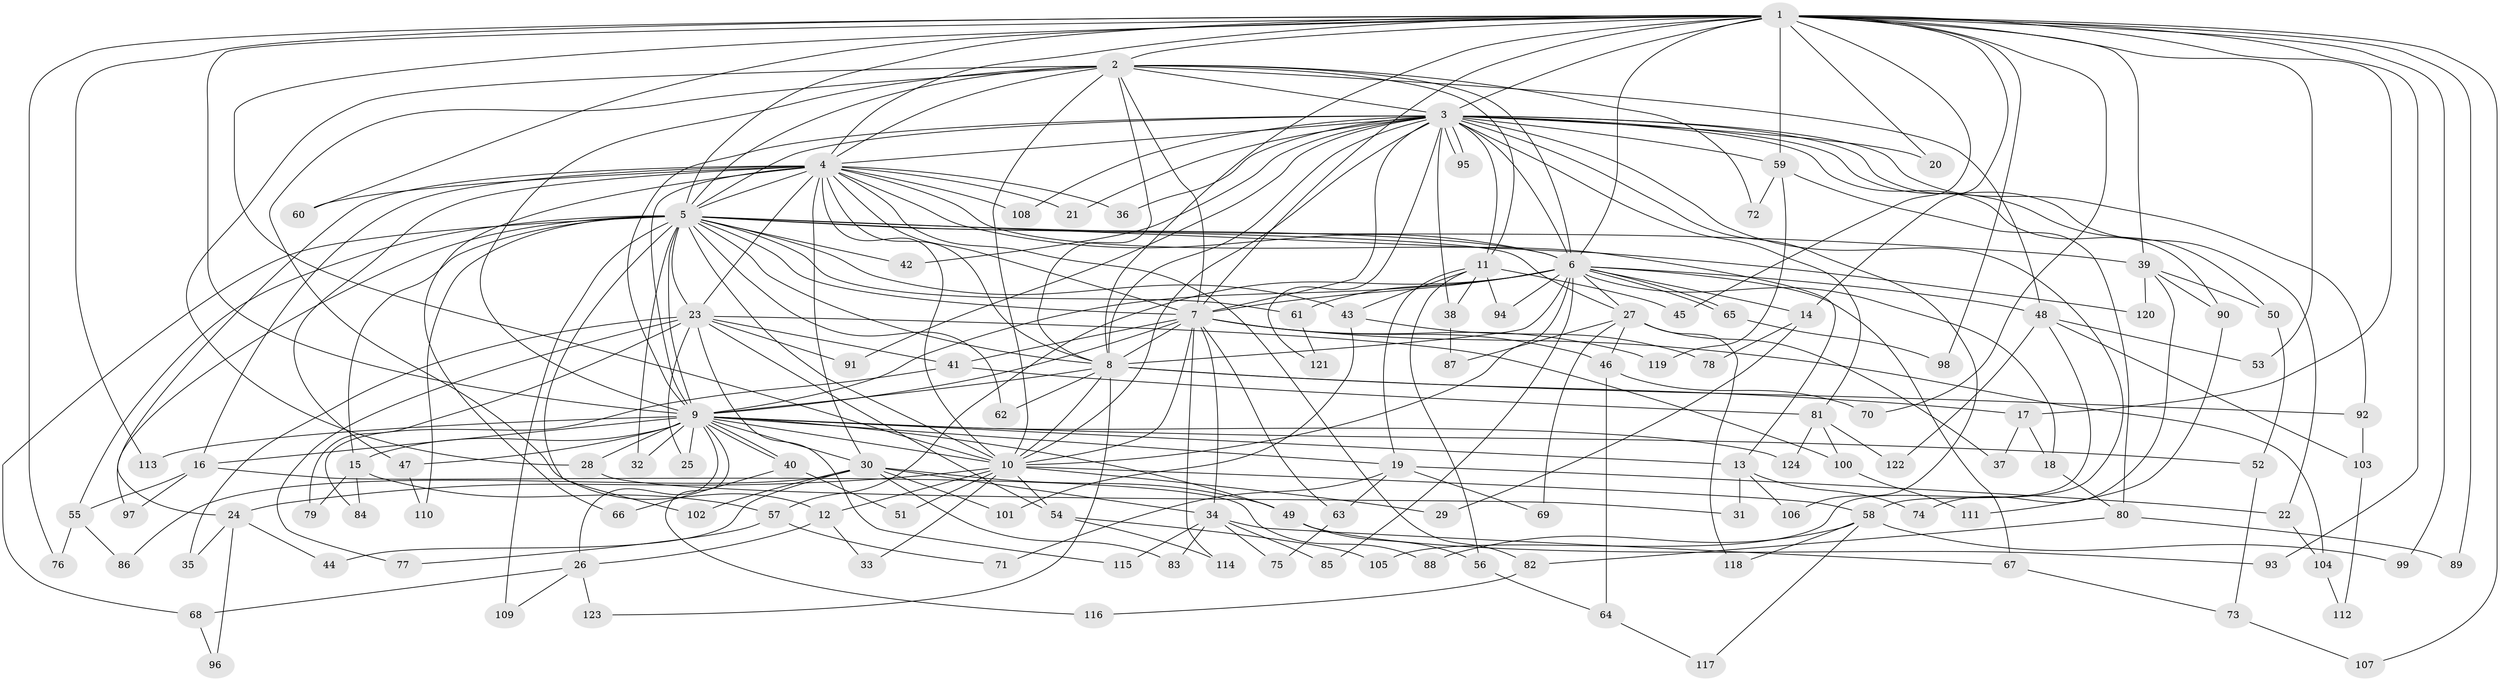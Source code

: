 // Generated by graph-tools (version 1.1) at 2025/13/03/09/25 04:13:40]
// undirected, 124 vertices, 273 edges
graph export_dot {
graph [start="1"]
  node [color=gray90,style=filled];
  1;
  2;
  3;
  4;
  5;
  6;
  7;
  8;
  9;
  10;
  11;
  12;
  13;
  14;
  15;
  16;
  17;
  18;
  19;
  20;
  21;
  22;
  23;
  24;
  25;
  26;
  27;
  28;
  29;
  30;
  31;
  32;
  33;
  34;
  35;
  36;
  37;
  38;
  39;
  40;
  41;
  42;
  43;
  44;
  45;
  46;
  47;
  48;
  49;
  50;
  51;
  52;
  53;
  54;
  55;
  56;
  57;
  58;
  59;
  60;
  61;
  62;
  63;
  64;
  65;
  66;
  67;
  68;
  69;
  70;
  71;
  72;
  73;
  74;
  75;
  76;
  77;
  78;
  79;
  80;
  81;
  82;
  83;
  84;
  85;
  86;
  87;
  88;
  89;
  90;
  91;
  92;
  93;
  94;
  95;
  96;
  97;
  98;
  99;
  100;
  101;
  102;
  103;
  104;
  105;
  106;
  107;
  108;
  109;
  110;
  111;
  112;
  113;
  114;
  115;
  116;
  117;
  118;
  119;
  120;
  121;
  122;
  123;
  124;
  1 -- 2;
  1 -- 3;
  1 -- 4;
  1 -- 5;
  1 -- 6;
  1 -- 7;
  1 -- 8;
  1 -- 9;
  1 -- 10;
  1 -- 14;
  1 -- 17;
  1 -- 20;
  1 -- 39;
  1 -- 45;
  1 -- 53;
  1 -- 59;
  1 -- 60;
  1 -- 70;
  1 -- 76;
  1 -- 89;
  1 -- 93;
  1 -- 98;
  1 -- 99;
  1 -- 107;
  1 -- 113;
  2 -- 3;
  2 -- 4;
  2 -- 5;
  2 -- 6;
  2 -- 7;
  2 -- 8;
  2 -- 9;
  2 -- 10;
  2 -- 11;
  2 -- 12;
  2 -- 28;
  2 -- 48;
  2 -- 72;
  3 -- 4;
  3 -- 5;
  3 -- 6;
  3 -- 7;
  3 -- 8;
  3 -- 9;
  3 -- 10;
  3 -- 11;
  3 -- 20;
  3 -- 21;
  3 -- 22;
  3 -- 36;
  3 -- 38;
  3 -- 42;
  3 -- 50;
  3 -- 58;
  3 -- 59;
  3 -- 81;
  3 -- 90;
  3 -- 91;
  3 -- 92;
  3 -- 95;
  3 -- 95;
  3 -- 106;
  3 -- 108;
  3 -- 121;
  4 -- 5;
  4 -- 6;
  4 -- 7;
  4 -- 8;
  4 -- 9;
  4 -- 10;
  4 -- 13;
  4 -- 16;
  4 -- 21;
  4 -- 23;
  4 -- 24;
  4 -- 30;
  4 -- 36;
  4 -- 47;
  4 -- 60;
  4 -- 66;
  4 -- 82;
  4 -- 108;
  5 -- 6;
  5 -- 7;
  5 -- 8;
  5 -- 9;
  5 -- 10;
  5 -- 15;
  5 -- 23;
  5 -- 27;
  5 -- 32;
  5 -- 39;
  5 -- 42;
  5 -- 43;
  5 -- 55;
  5 -- 61;
  5 -- 62;
  5 -- 68;
  5 -- 97;
  5 -- 102;
  5 -- 109;
  5 -- 110;
  5 -- 120;
  6 -- 7;
  6 -- 8;
  6 -- 9;
  6 -- 10;
  6 -- 14;
  6 -- 18;
  6 -- 27;
  6 -- 48;
  6 -- 57;
  6 -- 61;
  6 -- 65;
  6 -- 65;
  6 -- 67;
  6 -- 85;
  6 -- 94;
  7 -- 8;
  7 -- 9;
  7 -- 10;
  7 -- 34;
  7 -- 41;
  7 -- 46;
  7 -- 63;
  7 -- 104;
  7 -- 114;
  7 -- 119;
  8 -- 9;
  8 -- 10;
  8 -- 17;
  8 -- 62;
  8 -- 92;
  8 -- 123;
  9 -- 10;
  9 -- 13;
  9 -- 15;
  9 -- 16;
  9 -- 19;
  9 -- 25;
  9 -- 26;
  9 -- 28;
  9 -- 30;
  9 -- 32;
  9 -- 40;
  9 -- 40;
  9 -- 47;
  9 -- 49;
  9 -- 52;
  9 -- 113;
  9 -- 116;
  9 -- 124;
  10 -- 12;
  10 -- 24;
  10 -- 29;
  10 -- 33;
  10 -- 51;
  10 -- 54;
  10 -- 58;
  11 -- 19;
  11 -- 38;
  11 -- 43;
  11 -- 45;
  11 -- 56;
  11 -- 94;
  12 -- 26;
  12 -- 33;
  13 -- 31;
  13 -- 74;
  13 -- 106;
  14 -- 29;
  14 -- 78;
  15 -- 57;
  15 -- 79;
  15 -- 84;
  16 -- 55;
  16 -- 88;
  16 -- 97;
  17 -- 18;
  17 -- 37;
  18 -- 80;
  19 -- 22;
  19 -- 63;
  19 -- 69;
  19 -- 71;
  22 -- 104;
  23 -- 25;
  23 -- 35;
  23 -- 41;
  23 -- 54;
  23 -- 77;
  23 -- 79;
  23 -- 91;
  23 -- 100;
  23 -- 115;
  24 -- 35;
  24 -- 44;
  24 -- 96;
  26 -- 68;
  26 -- 109;
  26 -- 123;
  27 -- 37;
  27 -- 46;
  27 -- 69;
  27 -- 87;
  27 -- 118;
  28 -- 31;
  30 -- 34;
  30 -- 44;
  30 -- 49;
  30 -- 83;
  30 -- 86;
  30 -- 101;
  30 -- 102;
  34 -- 67;
  34 -- 75;
  34 -- 83;
  34 -- 85;
  34 -- 115;
  38 -- 87;
  39 -- 50;
  39 -- 74;
  39 -- 90;
  39 -- 120;
  40 -- 51;
  40 -- 66;
  41 -- 81;
  41 -- 84;
  43 -- 78;
  43 -- 101;
  46 -- 64;
  46 -- 70;
  47 -- 110;
  48 -- 53;
  48 -- 103;
  48 -- 105;
  48 -- 122;
  49 -- 56;
  49 -- 93;
  50 -- 52;
  52 -- 73;
  54 -- 105;
  54 -- 114;
  55 -- 76;
  55 -- 86;
  56 -- 64;
  57 -- 71;
  57 -- 77;
  58 -- 88;
  58 -- 99;
  58 -- 117;
  58 -- 118;
  59 -- 72;
  59 -- 80;
  59 -- 119;
  61 -- 121;
  63 -- 75;
  64 -- 117;
  65 -- 98;
  67 -- 73;
  68 -- 96;
  73 -- 107;
  80 -- 82;
  80 -- 89;
  81 -- 100;
  81 -- 122;
  81 -- 124;
  82 -- 116;
  90 -- 111;
  92 -- 103;
  100 -- 111;
  103 -- 112;
  104 -- 112;
}

